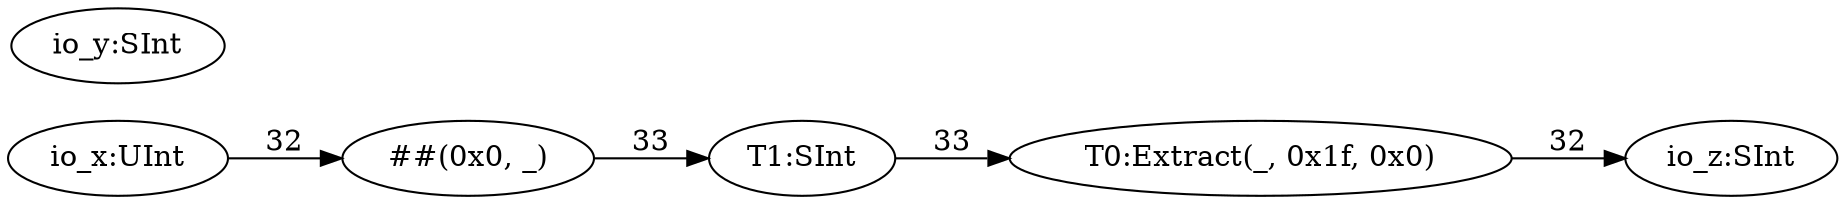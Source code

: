 digraph ZeroWidthTest_MulUZ_1{
rankdir = LR;
  io_z[label="io_z:SInt"];
  T0[label="T0:Extract(_, 0x1f, 0x0)"];
  T1[label="T1:SInt"];
  T2[label="##(0x0, _)"];
  io_x[label="io_x:UInt"];
  io_y[label="io_y:SInt"];
  T0 -> io_z[label="32"];
  T1 -> T0[label="33"];
  T2 -> T1[label="33"];
  io_x -> T2[label="32"];
}